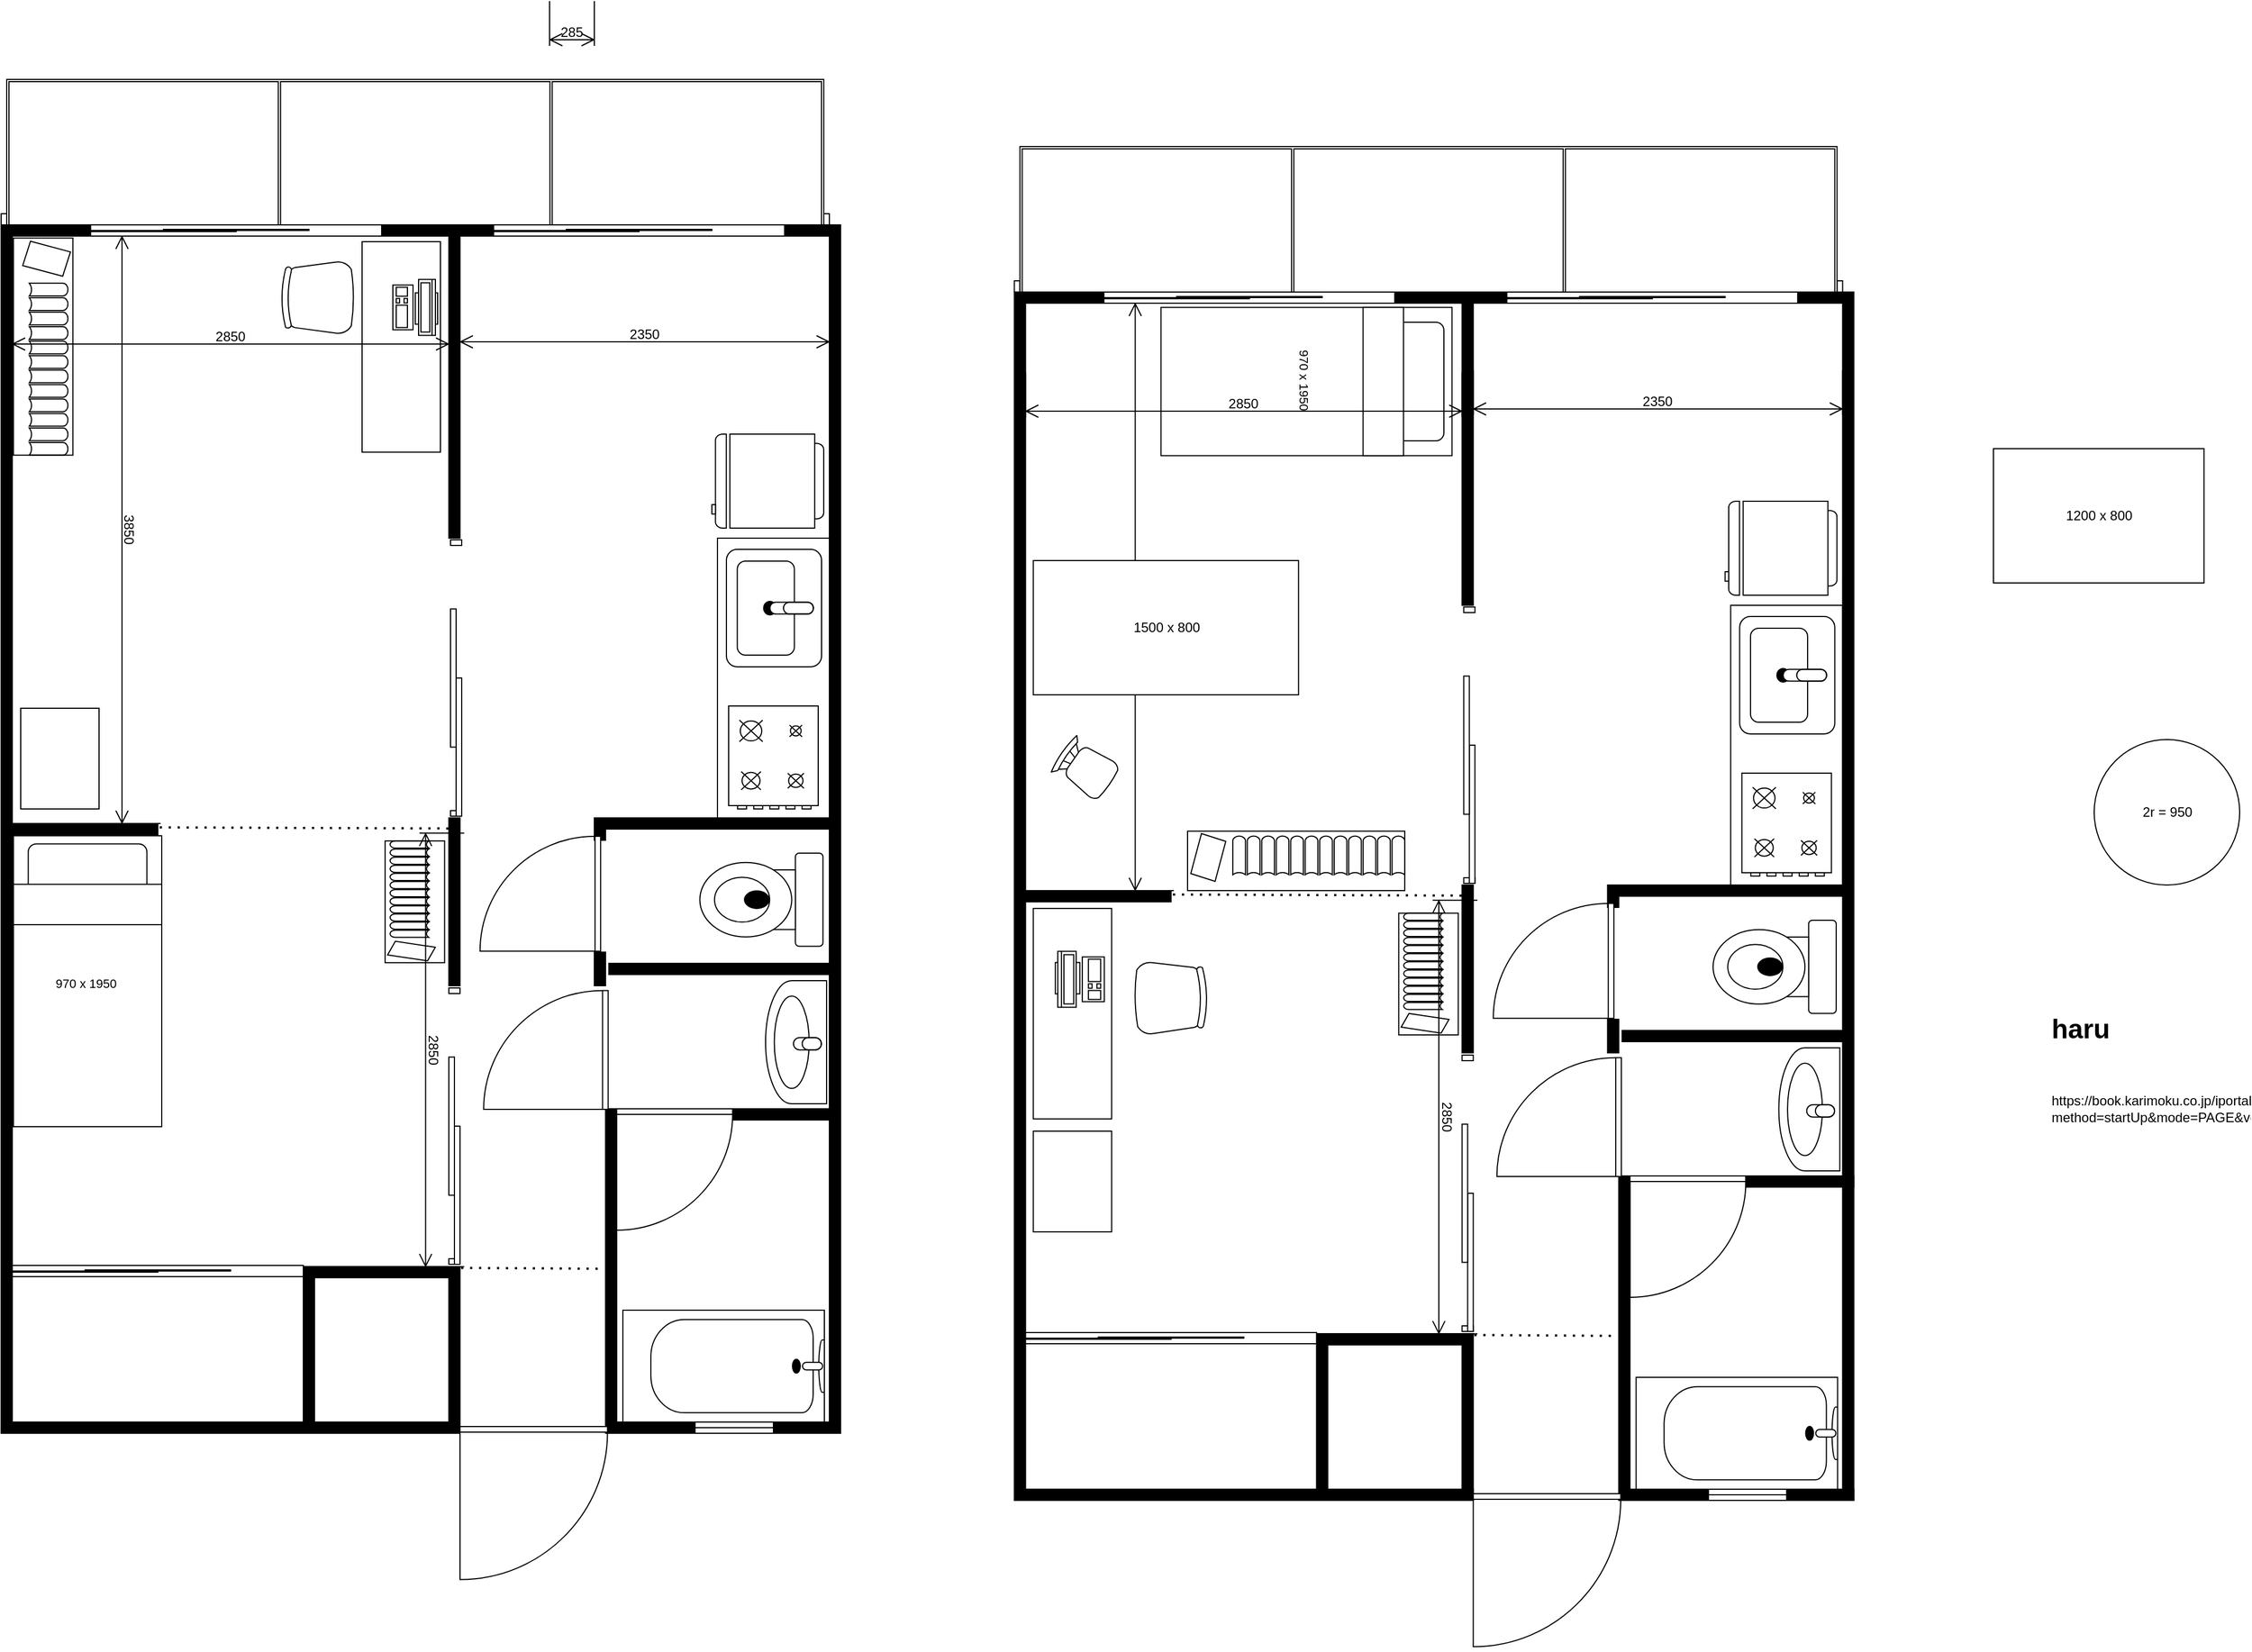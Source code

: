 <mxfile version="24.3.1" type="github">
  <diagram name="ページ1" id="chXOTAfTKkLmFm23G31K">
    <mxGraphModel dx="2460" dy="3064" grid="1" gridSize="10" guides="1" tooltips="1" connect="1" arrows="1" fold="1" page="1" pageScale="1" pageWidth="827" pageHeight="1169" math="0" shadow="0">
      <root>
        <mxCell id="0" />
        <mxCell id="1" parent="0" />
        <mxCell id="SYsUSptG4BRRySlDiPQe-6" value="" style="group;flipH=0;rotation=90;" vertex="1" connectable="0" parent="1">
          <mxGeometry x="1130" y="90.0" width="132.5" height="260" as="geometry" />
        </mxCell>
        <mxCell id="T-ZdzPedB-VomCAbVOpk-54" value="" style="verticalLabelPosition=bottom;html=1;verticalAlign=top;align=center;shape=mxgraph.floorplan.bed_single;rotation=90;" parent="SYsUSptG4BRRySlDiPQe-6" vertex="1">
          <mxGeometry width="132.5" height="260" as="geometry" />
        </mxCell>
        <mxCell id="SYsUSptG4BRRySlDiPQe-1" value="&lt;font style=&quot;font-size: 11px;&quot;&gt;970 x 1950&lt;/font&gt;" style="text;html=1;align=center;verticalAlign=middle;whiteSpace=wrap;rounded=0;fontSize=16;rotation=90;" vertex="1" parent="SYsUSptG4BRRySlDiPQe-6">
          <mxGeometry x="36" y="114" width="60" height="30" as="geometry" />
        </mxCell>
        <mxCell id="T-ZdzPedB-VomCAbVOpk-121" value="" style="verticalLabelPosition=bottom;html=1;verticalAlign=top;align=center;shape=mxgraph.floorplan.bookcase;rotation=90;" parent="1" vertex="1">
          <mxGeometry x="1250.85" y="722.99" width="108.8" height="53.15" as="geometry" />
        </mxCell>
        <mxCell id="T-ZdzPedB-VomCAbVOpk-120" value="" style="verticalLabelPosition=bottom;html=1;verticalAlign=top;align=center;shape=mxgraph.floorplan.bookcase;rotation=90;" parent="1" vertex="1">
          <mxGeometry x="345.25" y="658.43" width="108.8" height="53.15" as="geometry" />
        </mxCell>
        <mxCell id="T-ZdzPedB-VomCAbVOpk-103" value="" style="shape=rect;shadow=0;html=1;rotation=-90;" parent="1" vertex="1">
          <mxGeometry x="893.12" y="750" width="188.13" height="70" as="geometry" />
        </mxCell>
        <mxCell id="T-ZdzPedB-VomCAbVOpk-36" value="" style="rounded=0;whiteSpace=wrap;html=1;" parent="1" vertex="1">
          <mxGeometry x="670" y="360" width="100" height="250" as="geometry" />
        </mxCell>
        <mxCell id="T-ZdzPedB-VomCAbVOpk-1" value="" style="verticalLabelPosition=bottom;html=1;verticalAlign=top;align=center;shape=mxgraph.floorplan.wallCorner;fillColor=strokeColor;" parent="1" vertex="1">
          <mxGeometry x="30" y="80" width="80" height="1080" as="geometry" />
        </mxCell>
        <mxCell id="T-ZdzPedB-VomCAbVOpk-3" value="" style="verticalLabelPosition=bottom;html=1;verticalAlign=top;align=center;shape=mxgraph.floorplan.wall;fillColor=strokeColor;" parent="1" vertex="1">
          <mxGeometry x="40" y="615" width="130" height="10" as="geometry" />
        </mxCell>
        <mxCell id="T-ZdzPedB-VomCAbVOpk-5" value="" style="verticalLabelPosition=bottom;html=1;verticalAlign=top;align=center;shape=mxgraph.floorplan.windowGlider;dx=0.25;" parent="1" vertex="1">
          <mxGeometry x="110" y="80" width="260" height="10" as="geometry" />
        </mxCell>
        <mxCell id="T-ZdzPedB-VomCAbVOpk-7" value="" style="verticalLabelPosition=bottom;html=1;verticalAlign=top;align=center;shape=mxgraph.floorplan.wall;fillColor=strokeColor;" parent="1" vertex="1">
          <mxGeometry x="370" y="80" width="100" height="10" as="geometry" />
        </mxCell>
        <mxCell id="T-ZdzPedB-VomCAbVOpk-8" value="" style="verticalLabelPosition=bottom;html=1;verticalAlign=top;align=center;shape=mxgraph.floorplan.windowGlider;dx=0.25;" parent="1" vertex="1">
          <mxGeometry x="470" y="80" width="260" height="10" as="geometry" />
        </mxCell>
        <mxCell id="T-ZdzPedB-VomCAbVOpk-9" value="" style="verticalLabelPosition=bottom;html=1;verticalAlign=top;align=center;shape=mxgraph.floorplan.wallCorner;fillColor=strokeColor;direction=south;" parent="1" vertex="1">
          <mxGeometry x="730" y="80" width="50" height="1080" as="geometry" />
        </mxCell>
        <mxCell id="T-ZdzPedB-VomCAbVOpk-11" value="" style="verticalLabelPosition=bottom;html=1;verticalAlign=top;align=center;shape=mxgraph.floorplan.wall;fillColor=strokeColor;" parent="1" vertex="1">
          <mxGeometry x="40" y="1150" width="400" height="10" as="geometry" />
        </mxCell>
        <mxCell id="T-ZdzPedB-VomCAbVOpk-12" value="" style="verticalLabelPosition=bottom;html=1;verticalAlign=top;align=center;shape=mxgraph.floorplan.room;fillColor=strokeColor;" parent="1" vertex="1">
          <mxGeometry x="300" y="1011" width="140" height="149" as="geometry" />
        </mxCell>
        <mxCell id="T-ZdzPedB-VomCAbVOpk-13" value="" style="verticalLabelPosition=bottom;html=1;verticalAlign=top;align=center;shape=mxgraph.floorplan.wall;fillColor=strokeColor;" parent="1" vertex="1">
          <mxGeometry x="720" y="1150" width="60" height="10" as="geometry" />
        </mxCell>
        <mxCell id="T-ZdzPedB-VomCAbVOpk-14" value="" style="verticalLabelPosition=bottom;html=1;verticalAlign=top;align=center;shape=mxgraph.floorplan.window;" parent="1" vertex="1">
          <mxGeometry x="650" y="1150" width="70" height="10" as="geometry" />
        </mxCell>
        <mxCell id="T-ZdzPedB-VomCAbVOpk-15" value="" style="verticalLabelPosition=bottom;html=1;verticalAlign=top;align=center;shape=mxgraph.floorplan.wallCorner;fillColor=strokeColor;direction=north" parent="1" vertex="1">
          <mxGeometry x="570" y="870" width="80" height="290" as="geometry" />
        </mxCell>
        <mxCell id="T-ZdzPedB-VomCAbVOpk-16" value="" style="verticalLabelPosition=bottom;html=1;verticalAlign=top;align=center;shape=mxgraph.floorplan.wall;fillColor=strokeColor;direction=south;" parent="1" vertex="1">
          <mxGeometry x="430" y="90" width="10" height="270" as="geometry" />
        </mxCell>
        <mxCell id="T-ZdzPedB-VomCAbVOpk-17" value="" style="verticalLabelPosition=bottom;html=1;verticalAlign=top;align=center;shape=mxgraph.floorplan.wall;fillColor=strokeColor;direction=south;" parent="1" vertex="1">
          <mxGeometry x="430" y="610" width="10" height="150" as="geometry" />
        </mxCell>
        <mxCell id="T-ZdzPedB-VomCAbVOpk-20" value="" style="verticalLabelPosition=bottom;html=1;verticalAlign=top;align=center;shape=mxgraph.floorplan.windowGlider;dx=0.25;" parent="1" vertex="1">
          <mxGeometry x="40" y="1010" width="260" height="10" as="geometry" />
        </mxCell>
        <mxCell id="T-ZdzPedB-VomCAbVOpk-21" value="" style="verticalLabelPosition=bottom;html=1;verticalAlign=top;align=center;shape=mxgraph.floorplan.wallCorner;fillColor=strokeColor;" parent="1" vertex="1">
          <mxGeometry x="560" y="610" width="210" height="20" as="geometry" />
        </mxCell>
        <mxCell id="T-ZdzPedB-VomCAbVOpk-22" value="" style="verticalLabelPosition=bottom;html=1;verticalAlign=top;align=center;shape=mxgraph.floorplan.wall;fillColor=strokeColor;" parent="1" vertex="1">
          <mxGeometry x="573" y="740" width="197" height="10" as="geometry" />
        </mxCell>
        <mxCell id="T-ZdzPedB-VomCAbVOpk-23" value="" style="verticalLabelPosition=bottom;html=1;verticalAlign=top;align=center;shape=mxgraph.floorplan.wall;fillColor=strokeColor;direction=south;" parent="1" vertex="1">
          <mxGeometry x="560" y="730" width="10" height="30" as="geometry" />
        </mxCell>
        <mxCell id="T-ZdzPedB-VomCAbVOpk-24" value="" style="verticalLabelPosition=bottom;html=1;verticalAlign=top;align=center;shape=mxgraph.floorplan.doorRight;aspect=fixed;rotation=90;" parent="1" vertex="1">
          <mxGeometry x="459.69" y="623.25" width="102.72" height="109.14" as="geometry" />
        </mxCell>
        <mxCell id="T-ZdzPedB-VomCAbVOpk-25" value="" style="verticalLabelPosition=bottom;html=1;verticalAlign=top;align=center;shape=mxgraph.floorplan.doorRight;aspect=fixed;rotation=90;" parent="1" vertex="1">
          <mxGeometry x="462.8" y="761" width="106.2" height="112.84" as="geometry" />
        </mxCell>
        <mxCell id="T-ZdzPedB-VomCAbVOpk-26" value="" style="verticalLabelPosition=bottom;html=1;verticalAlign=top;align=center;shape=mxgraph.floorplan.doorLeft;aspect=fixed;" parent="1" vertex="1">
          <mxGeometry x="580" y="870" width="103.53" height="110" as="geometry" />
        </mxCell>
        <mxCell id="T-ZdzPedB-VomCAbVOpk-27" value="" style="verticalLabelPosition=bottom;html=1;verticalAlign=top;align=center;shape=mxgraph.floorplan.wall;fillColor=strokeColor;" parent="1" vertex="1">
          <mxGeometry x="683.53" y="870" width="96.47" height="10" as="geometry" />
        </mxCell>
        <mxCell id="T-ZdzPedB-VomCAbVOpk-28" value="" style="verticalLabelPosition=bottom;html=1;verticalAlign=top;align=center;shape=mxgraph.floorplan.doorLeft;aspect=fixed;" parent="1" vertex="1">
          <mxGeometry x="440" y="1154" width="131.76" height="140" as="geometry" />
        </mxCell>
        <mxCell id="T-ZdzPedB-VomCAbVOpk-29" value="" style="verticalLabelPosition=bottom;html=1;verticalAlign=top;align=center;shape=mxgraph.floorplan.doorBypass;dx=0.25;rotation=-90;" parent="1" vertex="1">
          <mxGeometry x="311.5" y="880.5" width="247" height="10" as="geometry" />
        </mxCell>
        <mxCell id="T-ZdzPedB-VomCAbVOpk-30" value="" style="verticalLabelPosition=bottom;html=1;verticalAlign=top;align=center;shape=mxgraph.floorplan.doorBypass;dx=0.25;rotation=-90;" parent="1" vertex="1">
          <mxGeometry x="313" y="480" width="247" height="10" as="geometry" />
        </mxCell>
        <mxCell id="T-ZdzPedB-VomCAbVOpk-31" value="" style="verticalLabelPosition=bottom;html=1;verticalAlign=top;align=center;shape=mxgraph.floorplan.windowGarden;dx=0.25;" parent="1" vertex="1">
          <mxGeometry x="30" y="-50" width="740" height="130" as="geometry" />
        </mxCell>
        <mxCell id="T-ZdzPedB-VomCAbVOpk-33" value="" style="verticalLabelPosition=bottom;html=1;verticalAlign=top;align=center;shape=mxgraph.floorplan.range_1;" parent="1" vertex="1">
          <mxGeometry x="680" y="510" width="80" height="92" as="geometry" />
        </mxCell>
        <mxCell id="T-ZdzPedB-VomCAbVOpk-34" value="" style="verticalLabelPosition=bottom;html=1;verticalAlign=top;align=center;shape=mxgraph.floorplan.sink_22;rotation=90;" parent="1" vertex="1">
          <mxGeometry x="668" y="380" width="105" height="85" as="geometry" />
        </mxCell>
        <mxCell id="T-ZdzPedB-VomCAbVOpk-38" value="" style="verticalLabelPosition=bottom;html=1;verticalAlign=top;align=center;shape=mxgraph.floorplan.toilet;rotation=90;" parent="1" vertex="1">
          <mxGeometry x="667.64" y="628.12" width="83.24" height="110" as="geometry" />
        </mxCell>
        <mxCell id="T-ZdzPedB-VomCAbVOpk-40" value="" style="verticalLabelPosition=bottom;html=1;verticalAlign=top;align=center;shape=mxgraph.floorplan.sink_1;rotation=90;" parent="1" vertex="1">
          <mxGeometry x="685.25" y="783.25" width="110" height="54.5" as="geometry" />
        </mxCell>
        <mxCell id="T-ZdzPedB-VomCAbVOpk-43" value="" style="endArrow=none;dashed=1;html=1;dashPattern=1 3;strokeWidth=2;rounded=0;exitX=1.013;exitY=0.35;exitDx=0;exitDy=0;exitPerimeter=0;entryX=0.063;entryY=1.004;entryDx=0;entryDy=0;entryPerimeter=0;" parent="1" source="T-ZdzPedB-VomCAbVOpk-3" target="T-ZdzPedB-VomCAbVOpk-17" edge="1">
          <mxGeometry width="50" height="50" relative="1" as="geometry">
            <mxPoint x="570" y="720" as="sourcePoint" />
            <mxPoint x="620" y="670" as="targetPoint" />
          </mxGeometry>
        </mxCell>
        <mxCell id="T-ZdzPedB-VomCAbVOpk-44" value="" style="endArrow=none;dashed=1;html=1;dashPattern=1 3;strokeWidth=2;rounded=0;exitX=1.007;exitY=0.008;exitDx=0;exitDy=0;exitPerimeter=0;entryX=0.507;entryY=-0.03;entryDx=0;entryDy=0;entryPerimeter=0;" parent="1" source="T-ZdzPedB-VomCAbVOpk-12" target="T-ZdzPedB-VomCAbVOpk-15" edge="1">
          <mxGeometry width="50" height="50" relative="1" as="geometry">
            <mxPoint x="370" y="650" as="sourcePoint" />
            <mxPoint x="420" y="600" as="targetPoint" />
          </mxGeometry>
        </mxCell>
        <mxCell id="T-ZdzPedB-VomCAbVOpk-47" value="285" style="shape=dimension;whiteSpace=wrap;html=1;align=center;points=[];verticalAlign=bottom;spacingBottom=3;labelBackgroundColor=none;" parent="1" vertex="1">
          <mxGeometry x="520" y="-120" width="40" height="40" as="geometry" />
        </mxCell>
        <mxCell id="T-ZdzPedB-VomCAbVOpk-49" value="3850" style="shape=dimension;whiteSpace=wrap;html=1;align=center;points=[];verticalAlign=bottom;spacingBottom=3;labelBackgroundColor=none;rotation=90;" parent="1" vertex="1">
          <mxGeometry x="-110" y="332.5" width="525" height="40" as="geometry" />
        </mxCell>
        <mxCell id="T-ZdzPedB-VomCAbVOpk-50" value="2850" style="shape=dimension;whiteSpace=wrap;html=1;align=center;points=[];verticalAlign=bottom;spacingBottom=3;labelBackgroundColor=none;rotation=90;" parent="1" vertex="1">
          <mxGeometry x="230" y="797.42" width="387.5" height="40" as="geometry" />
        </mxCell>
        <mxCell id="T-ZdzPedB-VomCAbVOpk-51" value="2350" style="shape=dimension;whiteSpace=wrap;html=1;align=center;points=[];verticalAlign=bottom;spacingBottom=3;labelBackgroundColor=none;" parent="1" vertex="1">
          <mxGeometry x="440" y="150" width="330" height="40" as="geometry" />
        </mxCell>
        <mxCell id="T-ZdzPedB-VomCAbVOpk-52" value="" style="verticalLabelPosition=bottom;html=1;verticalAlign=top;align=center;shape=mxgraph.floorplan.refrigerator;rotation=90;" parent="1" vertex="1">
          <mxGeometry x="673" y="259" width="84" height="100" as="geometry" />
        </mxCell>
        <mxCell id="T-ZdzPedB-VomCAbVOpk-53" value="" style="verticalLabelPosition=bottom;html=1;verticalAlign=top;align=center;shape=mxgraph.floorplan.bathtub2;rotation=-180;" parent="1" vertex="1">
          <mxGeometry x="585.5" y="1050" width="180" height="100" as="geometry" />
        </mxCell>
        <mxCell id="T-ZdzPedB-VomCAbVOpk-56" value="" style="shape=rect;shadow=0;html=1;rotation=-90;" parent="1" vertex="1">
          <mxGeometry x="293.44" y="154.07" width="188.13" height="70" as="geometry" />
        </mxCell>
        <mxCell id="T-ZdzPedB-VomCAbVOpk-57" value="" style="verticalLabelPosition=bottom;html=1;verticalAlign=top;align=center;shape=mxgraph.floorplan.workstation;shadow=0;flipV=1;rotation=-90;" parent="1" vertex="1">
          <mxGeometry x="375" y="133.75" width="50" height="40" as="geometry" />
        </mxCell>
        <mxCell id="T-ZdzPedB-VomCAbVOpk-58" value="" style="verticalLabelPosition=bottom;html=1;verticalAlign=top;align=center;shape=mxgraph.floorplan.bookcase;rotation=-90;" parent="1" vertex="1">
          <mxGeometry x="-29.46" y="162.21" width="194.05" height="53.15" as="geometry" />
        </mxCell>
        <mxCell id="T-ZdzPedB-VomCAbVOpk-48" value="2850" style="shape=dimension;whiteSpace=wrap;html=1;align=center;points=[];verticalAlign=bottom;spacingBottom=3;labelBackgroundColor=none;" parent="1" vertex="1">
          <mxGeometry x="40" y="152" width="390" height="40" as="geometry" />
        </mxCell>
        <mxCell id="T-ZdzPedB-VomCAbVOpk-60" value="" style="rounded=0;whiteSpace=wrap;html=1;" parent="1" vertex="1">
          <mxGeometry x="1575.25" y="420" width="100" height="250" as="geometry" />
        </mxCell>
        <mxCell id="T-ZdzPedB-VomCAbVOpk-61" value="" style="verticalLabelPosition=bottom;html=1;verticalAlign=top;align=center;shape=mxgraph.floorplan.wallCorner;fillColor=strokeColor;" parent="1" vertex="1">
          <mxGeometry x="935.25" y="140" width="80" height="1080" as="geometry" />
        </mxCell>
        <mxCell id="T-ZdzPedB-VomCAbVOpk-62" value="" style="verticalLabelPosition=bottom;html=1;verticalAlign=top;align=center;shape=mxgraph.floorplan.wall;fillColor=strokeColor;" parent="1" vertex="1">
          <mxGeometry x="945.25" y="675" width="130" height="10" as="geometry" />
        </mxCell>
        <mxCell id="T-ZdzPedB-VomCAbVOpk-63" value="" style="verticalLabelPosition=bottom;html=1;verticalAlign=top;align=center;shape=mxgraph.floorplan.windowGlider;dx=0.25;" parent="1" vertex="1">
          <mxGeometry x="1015.25" y="140" width="260" height="10" as="geometry" />
        </mxCell>
        <mxCell id="T-ZdzPedB-VomCAbVOpk-64" value="" style="verticalLabelPosition=bottom;html=1;verticalAlign=top;align=center;shape=mxgraph.floorplan.wall;fillColor=strokeColor;" parent="1" vertex="1">
          <mxGeometry x="1275.25" y="140" width="100" height="10" as="geometry" />
        </mxCell>
        <mxCell id="T-ZdzPedB-VomCAbVOpk-65" value="" style="verticalLabelPosition=bottom;html=1;verticalAlign=top;align=center;shape=mxgraph.floorplan.windowGlider;dx=0.25;" parent="1" vertex="1">
          <mxGeometry x="1375.25" y="140" width="260" height="10" as="geometry" />
        </mxCell>
        <mxCell id="T-ZdzPedB-VomCAbVOpk-66" value="" style="verticalLabelPosition=bottom;html=1;verticalAlign=top;align=center;shape=mxgraph.floorplan.wallCorner;fillColor=strokeColor;direction=south;" parent="1" vertex="1">
          <mxGeometry x="1635.25" y="140" width="50" height="1080" as="geometry" />
        </mxCell>
        <mxCell id="T-ZdzPedB-VomCAbVOpk-67" value="" style="verticalLabelPosition=bottom;html=1;verticalAlign=top;align=center;shape=mxgraph.floorplan.wall;fillColor=strokeColor;" parent="1" vertex="1">
          <mxGeometry x="945.25" y="1210" width="400" height="10" as="geometry" />
        </mxCell>
        <mxCell id="T-ZdzPedB-VomCAbVOpk-68" value="" style="verticalLabelPosition=bottom;html=1;verticalAlign=top;align=center;shape=mxgraph.floorplan.room;fillColor=strokeColor;" parent="1" vertex="1">
          <mxGeometry x="1205.25" y="1071" width="140" height="149" as="geometry" />
        </mxCell>
        <mxCell id="T-ZdzPedB-VomCAbVOpk-69" value="" style="verticalLabelPosition=bottom;html=1;verticalAlign=top;align=center;shape=mxgraph.floorplan.wall;fillColor=strokeColor;" parent="1" vertex="1">
          <mxGeometry x="1625.25" y="1210" width="60" height="10" as="geometry" />
        </mxCell>
        <mxCell id="T-ZdzPedB-VomCAbVOpk-70" value="" style="verticalLabelPosition=bottom;html=1;verticalAlign=top;align=center;shape=mxgraph.floorplan.window;" parent="1" vertex="1">
          <mxGeometry x="1555.25" y="1210" width="70" height="10" as="geometry" />
        </mxCell>
        <mxCell id="T-ZdzPedB-VomCAbVOpk-71" value="" style="verticalLabelPosition=bottom;html=1;verticalAlign=top;align=center;shape=mxgraph.floorplan.wallCorner;fillColor=strokeColor;direction=north" parent="1" vertex="1">
          <mxGeometry x="1475.25" y="930" width="80" height="290" as="geometry" />
        </mxCell>
        <mxCell id="T-ZdzPedB-VomCAbVOpk-72" value="" style="verticalLabelPosition=bottom;html=1;verticalAlign=top;align=center;shape=mxgraph.floorplan.wall;fillColor=strokeColor;direction=south;" parent="1" vertex="1">
          <mxGeometry x="1335.25" y="150" width="10" height="270" as="geometry" />
        </mxCell>
        <mxCell id="T-ZdzPedB-VomCAbVOpk-73" value="" style="verticalLabelPosition=bottom;html=1;verticalAlign=top;align=center;shape=mxgraph.floorplan.wall;fillColor=strokeColor;direction=south;" parent="1" vertex="1">
          <mxGeometry x="1335.25" y="670" width="10" height="150" as="geometry" />
        </mxCell>
        <mxCell id="T-ZdzPedB-VomCAbVOpk-74" value="" style="verticalLabelPosition=bottom;html=1;verticalAlign=top;align=center;shape=mxgraph.floorplan.windowGlider;dx=0.25;" parent="1" vertex="1">
          <mxGeometry x="945.25" y="1070" width="260" height="10" as="geometry" />
        </mxCell>
        <mxCell id="T-ZdzPedB-VomCAbVOpk-75" value="" style="verticalLabelPosition=bottom;html=1;verticalAlign=top;align=center;shape=mxgraph.floorplan.wallCorner;fillColor=strokeColor;" parent="1" vertex="1">
          <mxGeometry x="1465.25" y="670" width="210" height="20" as="geometry" />
        </mxCell>
        <mxCell id="T-ZdzPedB-VomCAbVOpk-76" value="" style="verticalLabelPosition=bottom;html=1;verticalAlign=top;align=center;shape=mxgraph.floorplan.wall;fillColor=strokeColor;" parent="1" vertex="1">
          <mxGeometry x="1478.25" y="800" width="197" height="10" as="geometry" />
        </mxCell>
        <mxCell id="T-ZdzPedB-VomCAbVOpk-77" value="" style="verticalLabelPosition=bottom;html=1;verticalAlign=top;align=center;shape=mxgraph.floorplan.wall;fillColor=strokeColor;direction=south;" parent="1" vertex="1">
          <mxGeometry x="1465.25" y="790" width="10" height="30" as="geometry" />
        </mxCell>
        <mxCell id="T-ZdzPedB-VomCAbVOpk-78" value="" style="verticalLabelPosition=bottom;html=1;verticalAlign=top;align=center;shape=mxgraph.floorplan.doorRight;aspect=fixed;rotation=90;" parent="1" vertex="1">
          <mxGeometry x="1364.94" y="683.25" width="102.72" height="109.14" as="geometry" />
        </mxCell>
        <mxCell id="T-ZdzPedB-VomCAbVOpk-79" value="" style="verticalLabelPosition=bottom;html=1;verticalAlign=top;align=center;shape=mxgraph.floorplan.doorRight;aspect=fixed;rotation=90;" parent="1" vertex="1">
          <mxGeometry x="1368.05" y="821" width="106.2" height="112.84" as="geometry" />
        </mxCell>
        <mxCell id="T-ZdzPedB-VomCAbVOpk-80" value="" style="verticalLabelPosition=bottom;html=1;verticalAlign=top;align=center;shape=mxgraph.floorplan.doorLeft;aspect=fixed;" parent="1" vertex="1">
          <mxGeometry x="1485.25" y="930" width="103.53" height="110" as="geometry" />
        </mxCell>
        <mxCell id="T-ZdzPedB-VomCAbVOpk-81" value="" style="verticalLabelPosition=bottom;html=1;verticalAlign=top;align=center;shape=mxgraph.floorplan.wall;fillColor=strokeColor;" parent="1" vertex="1">
          <mxGeometry x="1588.78" y="930" width="96.47" height="10" as="geometry" />
        </mxCell>
        <mxCell id="T-ZdzPedB-VomCAbVOpk-82" value="" style="verticalLabelPosition=bottom;html=1;verticalAlign=top;align=center;shape=mxgraph.floorplan.doorLeft;aspect=fixed;" parent="1" vertex="1">
          <mxGeometry x="1345.25" y="1214" width="131.76" height="140" as="geometry" />
        </mxCell>
        <mxCell id="T-ZdzPedB-VomCAbVOpk-83" value="" style="verticalLabelPosition=bottom;html=1;verticalAlign=top;align=center;shape=mxgraph.floorplan.doorBypass;dx=0.25;rotation=-90;" parent="1" vertex="1">
          <mxGeometry x="1216.75" y="940.5" width="247" height="10" as="geometry" />
        </mxCell>
        <mxCell id="T-ZdzPedB-VomCAbVOpk-84" value="" style="verticalLabelPosition=bottom;html=1;verticalAlign=top;align=center;shape=mxgraph.floorplan.doorBypass;dx=0.25;rotation=-90;" parent="1" vertex="1">
          <mxGeometry x="1218.25" y="540" width="247" height="10" as="geometry" />
        </mxCell>
        <mxCell id="T-ZdzPedB-VomCAbVOpk-85" value="" style="verticalLabelPosition=bottom;html=1;verticalAlign=top;align=center;shape=mxgraph.floorplan.windowGarden;dx=0.25;" parent="1" vertex="1">
          <mxGeometry x="935.25" y="10" width="740" height="130" as="geometry" />
        </mxCell>
        <mxCell id="T-ZdzPedB-VomCAbVOpk-86" value="" style="verticalLabelPosition=bottom;html=1;verticalAlign=top;align=center;shape=mxgraph.floorplan.range_1;" parent="1" vertex="1">
          <mxGeometry x="1585.25" y="570" width="80" height="92" as="geometry" />
        </mxCell>
        <mxCell id="T-ZdzPedB-VomCAbVOpk-87" value="" style="verticalLabelPosition=bottom;html=1;verticalAlign=top;align=center;shape=mxgraph.floorplan.sink_22;rotation=90;" parent="1" vertex="1">
          <mxGeometry x="1573.25" y="440" width="105" height="85" as="geometry" />
        </mxCell>
        <mxCell id="T-ZdzPedB-VomCAbVOpk-88" value="" style="verticalLabelPosition=bottom;html=1;verticalAlign=top;align=center;shape=mxgraph.floorplan.toilet;rotation=90;" parent="1" vertex="1">
          <mxGeometry x="1572.89" y="688.12" width="83.24" height="110" as="geometry" />
        </mxCell>
        <mxCell id="T-ZdzPedB-VomCAbVOpk-89" value="" style="verticalLabelPosition=bottom;html=1;verticalAlign=top;align=center;shape=mxgraph.floorplan.sink_1;rotation=90;" parent="1" vertex="1">
          <mxGeometry x="1590.5" y="843.25" width="110" height="54.5" as="geometry" />
        </mxCell>
        <mxCell id="T-ZdzPedB-VomCAbVOpk-90" value="" style="endArrow=none;dashed=1;html=1;dashPattern=1 3;strokeWidth=2;rounded=0;exitX=1.013;exitY=0.35;exitDx=0;exitDy=0;exitPerimeter=0;entryX=0.063;entryY=1.004;entryDx=0;entryDy=0;entryPerimeter=0;" parent="1" source="T-ZdzPedB-VomCAbVOpk-62" target="T-ZdzPedB-VomCAbVOpk-73" edge="1">
          <mxGeometry width="50" height="50" relative="1" as="geometry">
            <mxPoint x="1475.25" y="780" as="sourcePoint" />
            <mxPoint x="1525.25" y="730" as="targetPoint" />
          </mxGeometry>
        </mxCell>
        <mxCell id="T-ZdzPedB-VomCAbVOpk-91" value="" style="endArrow=none;dashed=1;html=1;dashPattern=1 3;strokeWidth=2;rounded=0;exitX=1.007;exitY=0.008;exitDx=0;exitDy=0;exitPerimeter=0;entryX=0.507;entryY=-0.03;entryDx=0;entryDy=0;entryPerimeter=0;" parent="1" source="T-ZdzPedB-VomCAbVOpk-68" target="T-ZdzPedB-VomCAbVOpk-71" edge="1">
          <mxGeometry width="50" height="50" relative="1" as="geometry">
            <mxPoint x="1275.25" y="710" as="sourcePoint" />
            <mxPoint x="1325.25" y="660" as="targetPoint" />
          </mxGeometry>
        </mxCell>
        <mxCell id="T-ZdzPedB-VomCAbVOpk-93" value="3850" style="shape=dimension;whiteSpace=wrap;html=1;align=center;points=[];verticalAlign=bottom;spacingBottom=3;labelBackgroundColor=none;rotation=90;" parent="1" vertex="1">
          <mxGeometry x="795.25" y="392.5" width="525" height="40" as="geometry" />
        </mxCell>
        <mxCell id="T-ZdzPedB-VomCAbVOpk-94" value="2850" style="shape=dimension;whiteSpace=wrap;html=1;align=center;points=[];verticalAlign=bottom;spacingBottom=3;labelBackgroundColor=none;rotation=90;" parent="1" vertex="1">
          <mxGeometry x="1135.25" y="857.42" width="387.5" height="40" as="geometry" />
        </mxCell>
        <mxCell id="T-ZdzPedB-VomCAbVOpk-95" value="2350" style="shape=dimension;whiteSpace=wrap;html=1;align=center;points=[];verticalAlign=bottom;spacingBottom=3;labelBackgroundColor=none;" parent="1" vertex="1">
          <mxGeometry x="1345.25" y="210" width="330" height="40" as="geometry" />
        </mxCell>
        <mxCell id="T-ZdzPedB-VomCAbVOpk-96" value="" style="verticalLabelPosition=bottom;html=1;verticalAlign=top;align=center;shape=mxgraph.floorplan.refrigerator;rotation=90;" parent="1" vertex="1">
          <mxGeometry x="1578.25" y="319" width="84" height="100" as="geometry" />
        </mxCell>
        <mxCell id="T-ZdzPedB-VomCAbVOpk-97" value="" style="verticalLabelPosition=bottom;html=1;verticalAlign=top;align=center;shape=mxgraph.floorplan.bathtub2;rotation=-180;" parent="1" vertex="1">
          <mxGeometry x="1490.75" y="1110" width="180" height="100" as="geometry" />
        </mxCell>
        <mxCell id="T-ZdzPedB-VomCAbVOpk-98" value="" style="verticalLabelPosition=bottom;html=1;verticalAlign=top;align=center;shape=mxgraph.floorplan.office_chair;shadow=0;rotation=89;" parent="1" vertex="1">
          <mxGeometry x="1042.63" y="738.12" width="65.25" height="65.39" as="geometry" />
        </mxCell>
        <mxCell id="T-ZdzPedB-VomCAbVOpk-100" value="" style="verticalLabelPosition=bottom;html=1;verticalAlign=top;align=center;shape=mxgraph.floorplan.workstation;shadow=0;flipV=1;rotation=90;" parent="1" vertex="1">
          <mxGeometry x="968.75" y="732.39" width="50" height="43.75" as="geometry" />
        </mxCell>
        <mxCell id="T-ZdzPedB-VomCAbVOpk-102" value="2850" style="shape=dimension;whiteSpace=wrap;html=1;align=center;points=[];verticalAlign=bottom;spacingBottom=3;labelBackgroundColor=none;" parent="1" vertex="1">
          <mxGeometry x="945.25" y="212" width="390" height="40" as="geometry" />
        </mxCell>
        <mxCell id="T-ZdzPedB-VomCAbVOpk-104" value="" style="verticalLabelPosition=bottom;html=1;verticalAlign=top;align=center;shape=mxgraph.floorplan.office_chair;shadow=0;rotation=-90;" parent="1" vertex="1">
          <mxGeometry x="280.0" y="112.3" width="65.25" height="65.39" as="geometry" />
        </mxCell>
        <mxCell id="T-ZdzPedB-VomCAbVOpk-105" value="1200 x 800" style="shape=rect;shadow=0;html=1;rotation=0;" parent="1" vertex="1">
          <mxGeometry x="1810" y="280" width="188.13" height="120" as="geometry" />
        </mxCell>
        <mxCell id="T-ZdzPedB-VomCAbVOpk-107" value="" style="verticalLabelPosition=bottom;html=1;verticalAlign=top;align=center;shape=mxgraph.floorplan.bookcase;rotation=-180;" parent="1" vertex="1">
          <mxGeometry x="1090" y="621.85" width="194.05" height="53.15" as="geometry" />
        </mxCell>
        <mxCell id="T-ZdzPedB-VomCAbVOpk-108" value="1500 x 800" style="shape=rect;shadow=0;html=1;rotation=0;" parent="1" vertex="1">
          <mxGeometry x="952.19" y="380" width="236.98" height="120" as="geometry" />
        </mxCell>
        <mxCell id="T-ZdzPedB-VomCAbVOpk-111" value="" style="verticalLabelPosition=bottom;html=1;verticalAlign=top;align=center;shape=mxgraph.floorplan.chair;shadow=0;direction=west;rotation=125;" parent="1" vertex="1">
          <mxGeometry x="978.75" y="540" width="40" height="52" as="geometry" />
        </mxCell>
        <mxCell id="T-ZdzPedB-VomCAbVOpk-114" value="2r = 950" style="shape=ellipse;shadow=0;html=1;" parent="1" vertex="1">
          <mxGeometry x="1900" y="540" width="130" height="130" as="geometry" />
        </mxCell>
        <mxCell id="T-ZdzPedB-VomCAbVOpk-116" value="&lt;h1 style=&quot;margin-top: 0px;&quot;&gt;haru&lt;/h1&gt;&lt;p&gt;&lt;br&gt;&lt;/p&gt;&lt;p&gt;https://book.karimoku.co.jp/iportal/CatalogViewInterfaceStartUpAction.do?method=startUp&amp;amp;mode=PAGE&amp;amp;volumeID=KRM00002&amp;amp;catalogId=15561950000&amp;amp;pageGroupId=1&amp;amp;catalogCategoryId=&amp;amp;designConfirmFlg=&amp;amp;pagePosition=R&lt;br&gt;&lt;/p&gt;" style="text;html=1;whiteSpace=wrap;overflow=hidden;rounded=0;" parent="1" vertex="1">
          <mxGeometry x="1860" y="777.75" width="180" height="120" as="geometry" />
        </mxCell>
        <mxCell id="T-ZdzPedB-VomCAbVOpk-118" value="" style="rounded=0;whiteSpace=wrap;html=1;" parent="1" vertex="1">
          <mxGeometry x="47.5" y="512" width="70" height="90" as="geometry" />
        </mxCell>
        <mxCell id="T-ZdzPedB-VomCAbVOpk-119" value="" style="rounded=0;whiteSpace=wrap;html=1;" parent="1" vertex="1">
          <mxGeometry x="952.19" y="890" width="70" height="90" as="geometry" />
        </mxCell>
        <mxCell id="SYsUSptG4BRRySlDiPQe-7" value="" style="group" vertex="1" connectable="0" parent="1">
          <mxGeometry x="41" y="626" width="132.5" height="260" as="geometry" />
        </mxCell>
        <mxCell id="SYsUSptG4BRRySlDiPQe-8" value="" style="verticalLabelPosition=bottom;html=1;verticalAlign=top;align=center;shape=mxgraph.floorplan.bed_single;" vertex="1" parent="SYsUSptG4BRRySlDiPQe-7">
          <mxGeometry width="132.5" height="260" as="geometry" />
        </mxCell>
        <mxCell id="SYsUSptG4BRRySlDiPQe-9" value="&lt;font style=&quot;font-size: 11px;&quot;&gt;970 x 1950&lt;/font&gt;" style="text;html=1;align=center;verticalAlign=middle;whiteSpace=wrap;rounded=0;fontSize=16;" vertex="1" parent="SYsUSptG4BRRySlDiPQe-7">
          <mxGeometry x="35" y="115" width="60" height="30" as="geometry" />
        </mxCell>
      </root>
    </mxGraphModel>
  </diagram>
</mxfile>
